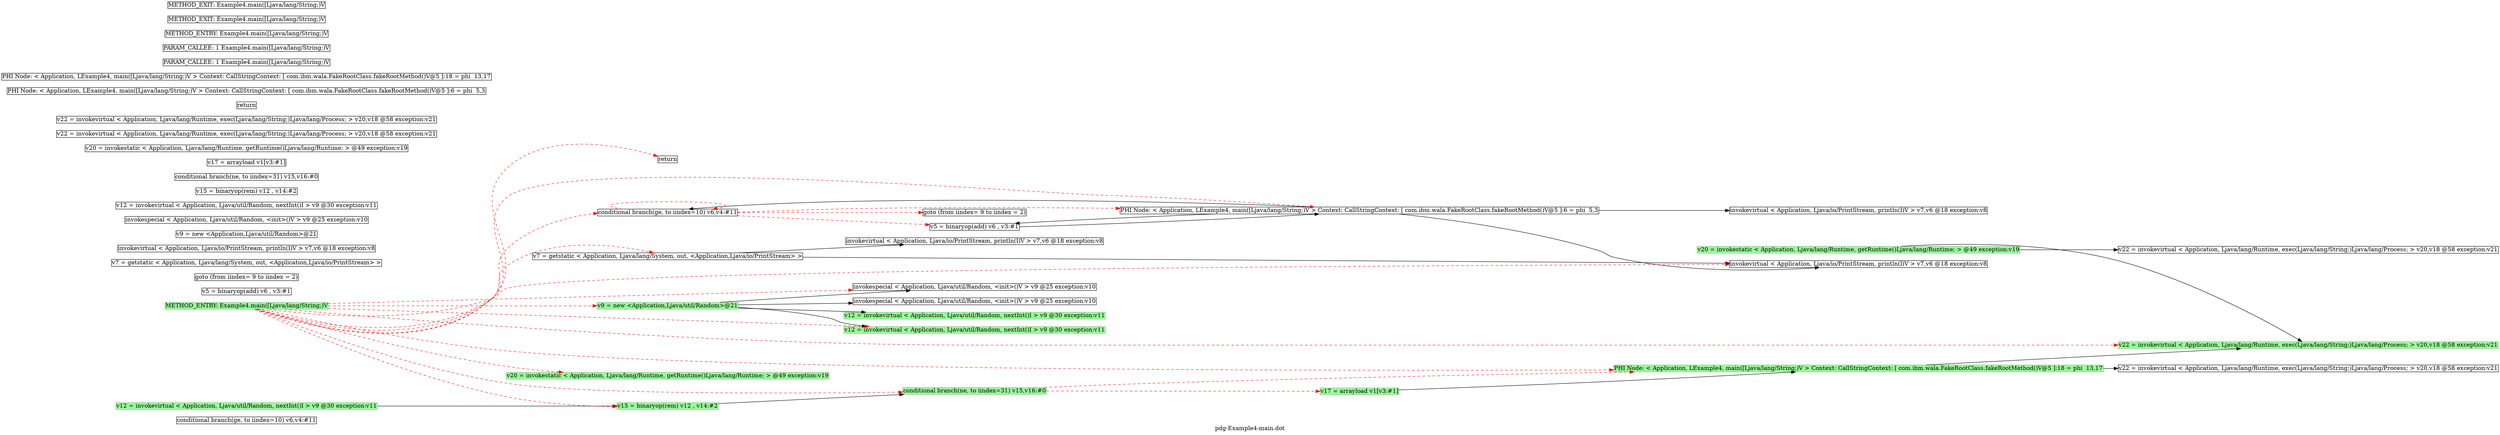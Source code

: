 digraph G {
	rankdir=LR
	graph[label="pdg-Example4-main.dot"];
	node[style=filled,fillcolor ="white",shape=box,margin=0.02,width=0,height=0];
	"conditional branch(ge, to iindex=10) v6,v4:#11"	N0[label=<conditional branch(ge, to iindex=10) v6,v4:#11>fillcolor=white,color=black];
	"v5 = binaryop(add) v6 , v3:#1"	N1[label=<v5 = binaryop(add) v6 , v3:#1>fillcolor=white,color=black];
	"goto (from iindex= 9 to iindex = 2)"	N2[label=<goto (from iindex= 9 to iindex = 2)>fillcolor=white,color=black];
	"v7 = getstatic < Application, Ljava/lang/System, out, <Application,Ljava/io/PrintStream> >"	N3[label=<v7 = getstatic < Application, Ljava/lang/System, out, <Application,Ljava/io/PrintStream> >>fillcolor=white,color=black];
	"invokevirtual < Application, Ljava/io/PrintStream, println(I)V > v7,v6 @18 exception:v8"	N4[label=<invokevirtual < Application, Ljava/io/PrintStream, println(I)V > v7,v6 @18 exception:v8>fillcolor=white,color=black];
	"invokevirtual < Application, Ljava/io/PrintStream, println(I)V > v7,v6 @18 exception:v8"	N5[label=<invokevirtual < Application, Ljava/io/PrintStream, println(I)V > v7,v6 @18 exception:v8>fillcolor=white,color=black];
	"invokevirtual < Application, Ljava/io/PrintStream, println(I)V > v7,v6 @18 exception:v8"	N6[label=<invokevirtual < Application, Ljava/io/PrintStream, println(I)V > v7,v6 @18 exception:v8>fillcolor=white,color=black];
	"v9 = new <Application,Ljava/util/Random>@21"	N7[label=<v9 = new <Application,Ljava/util/Random>@21>fillcolor=palegreen,color=darkseagreen];
	"invokespecial < Application, Ljava/util/Random, <init>()V > v9 @25 exception:v10"	N8[label=<invokespecial < Application, Ljava/util/Random, <init>()V > v9 @25 exception:v10>fillcolor=white,color=black];
	"invokespecial < Application, Ljava/util/Random, <init>()V > v9 @25 exception:v10"	N9[label=<invokespecial < Application, Ljava/util/Random, <init>()V > v9 @25 exception:v10>fillcolor=white,color=black];
	"v12 = invokevirtual < Application, Ljava/util/Random, nextInt()I > v9 @30 exception:v11"	N10[label=<v12 = invokevirtual < Application, Ljava/util/Random, nextInt()I > v9 @30 exception:v11>fillcolor=palegreen,color=darkseagreen];
	"v12 = invokevirtual < Application, Ljava/util/Random, nextInt()I > v9 @30 exception:v11"	N11[label=<v12 = invokevirtual < Application, Ljava/util/Random, nextInt()I > v9 @30 exception:v11>fillcolor=palegreen,color=darkseagreen];
	"v12 = invokevirtual < Application, Ljava/util/Random, nextInt()I > v9 @30 exception:v11"	N12[label=<v12 = invokevirtual < Application, Ljava/util/Random, nextInt()I > v9 @30 exception:v11>fillcolor=palegreen,color=darkseagreen];
	"v15 = binaryop(rem) v12 , v14:#2"	N13[label=<v15 = binaryop(rem) v12 , v14:#2>fillcolor=palegreen,color=darkseagreen];
	"conditional branch(ne, to iindex=31) v15,v16:#0"	N14[label=<conditional branch(ne, to iindex=31) v15,v16:#0>fillcolor=palegreen,color=darkseagreen];
	"v17 = arrayload v1[v3:#1]"	N15[label=<v17 = arrayload v1[v3:#1]>fillcolor=palegreen,color=darkseagreen];
	"v20 = invokestatic < Application, Ljava/lang/Runtime, getRuntime()Ljava/lang/Runtime; > @49 exception:v19"	N16[label=<v20 = invokestatic < Application, Ljava/lang/Runtime, getRuntime()Ljava/lang/Runtime; > @49 exception:v19>fillcolor=palegreen,color=darkseagreen];
	"v20 = invokestatic < Application, Ljava/lang/Runtime, getRuntime()Ljava/lang/Runtime; > @49 exception:v19"	N17[label=<v20 = invokestatic < Application, Ljava/lang/Runtime, getRuntime()Ljava/lang/Runtime; > @49 exception:v19>fillcolor=palegreen,color=darkseagreen];
	"v22 = invokevirtual < Application, Ljava/lang/Runtime, exec(Ljava/lang/String;)Ljava/lang/Process; > v20,v18 @58 exception:v21"	N18[label=<v22 = invokevirtual < Application, Ljava/lang/Runtime, exec(Ljava/lang/String;)Ljava/lang/Process; > v20,v18 @58 exception:v21>fillcolor=palegreen,color=darkseagreen];
	"v22 = invokevirtual < Application, Ljava/lang/Runtime, exec(Ljava/lang/String;)Ljava/lang/Process; > v20,v18 @58 exception:v21"	N19[label=<v22 = invokevirtual < Application, Ljava/lang/Runtime, exec(Ljava/lang/String;)Ljava/lang/Process; > v20,v18 @58 exception:v21>fillcolor=white,color=black];
	"v22 = invokevirtual < Application, Ljava/lang/Runtime, exec(Ljava/lang/String;)Ljava/lang/Process; > v20,v18 @58 exception:v21"	N20[label=<v22 = invokevirtual < Application, Ljava/lang/Runtime, exec(Ljava/lang/String;)Ljava/lang/Process; > v20,v18 @58 exception:v21>fillcolor=white,color=black];
	"v22 = invokevirtual < Application, Ljava/lang/Runtime, exec(Ljava/lang/String;)Ljava/lang/Process; > v20,v18 @58 exception:v21"	N21[label=<v22 = invokevirtual < Application, Ljava/lang/Runtime, exec(Ljava/lang/String;)Ljava/lang/Process; > v20,v18 @58 exception:v21>fillcolor=white,color=black];
	"return"	N22[label=<return>fillcolor=white,color=black];
	"PHI Node: < Application, LExample4, main([Ljava/lang/String;)V > Context: CallStringContext: [ com.ibm.wala.FakeRootClass.fakeRootMethod()V@5 ]:6 = phi  5,3"	N23[label=<PHI Node: < Application, LExample4, main([Ljava/lang/String;)V > Context: CallStringContext: [ com.ibm.wala.FakeRootClass.fakeRootMethod()V@5 ]:6 = phi  5,3>fillcolor=white,color=black];
	"PHI Node: < Application, LExample4, main([Ljava/lang/String;)V > Context: CallStringContext: [ com.ibm.wala.FakeRootClass.fakeRootMethod()V@5 ]:18 = phi  13,17"	N24[label=<PHI Node: < Application, LExample4, main([Ljava/lang/String;)V > Context: CallStringContext: [ com.ibm.wala.FakeRootClass.fakeRootMethod()V@5 ]:18 = phi  13,17>fillcolor=palegreen,color=darkseagreen];
	"PARAM_CALLEE: 1 Example4.main([Ljava/lang/String;)V"	N25[label=<PARAM_CALLEE: 1 Example4.main([Ljava/lang/String;)V>fillcolor=white,color=black];
	"METHOD_ENTRY: Example4.main([Ljava/lang/String;)V"	N26[label=<METHOD_ENTRY: Example4.main([Ljava/lang/String;)V>fillcolor=palegreen,color=darkseagreen];
	"METHOD_EXIT: Example4.main([Ljava/lang/String;)V"	N27[label=<METHOD_EXIT: Example4.main([Ljava/lang/String;)V>fillcolor=white,color=black];
	N0 -> N0[color="0.002 0.999 0.999",style=dashed];
	N0 -> N1[color="0.002 0.999 0.999",style=dashed];
	N0 -> N2[color="0.002 0.999 0.999",style=dashed];
	N0 -> N23[color="0.002 0.999 0.999",style=dashed];
	N1 -> N23[color="black",style=solid];
	N3 -> N4[color="black",style=solid];
	N3 -> N5[color="black",style=solid];
	N7 -> N8[color="black",style=solid];
	N7 -> N9[color="black",style=solid];
	N7 -> N10[color="black",style=solid];
	N7 -> N11[color="black",style=solid];
	N12 -> N13[color="black",style=solid];
	N13 -> N14[color="black",style=solid];
	N14 -> N15[color="0.002 0.999 0.999",style=dashed];
	N14 -> N24[color="0.002 0.999 0.999",style=dashed];
	N15 -> N24[color="black",style=solid];
	N17 -> N18[color="black",style=solid];
	N17 -> N19[color="black",style=solid];
	N23 -> N0[color="black",style=solid];
	N23 -> N1[color="black",style=solid];
	N23 -> N4[color="black",style=solid];
	N23 -> N6[color="black",style=solid];
	N24 -> N18[color="black",style=solid];
	N24 -> N20[color="black",style=solid];
	N26 -> N0[color="0.002 0.999 0.999",style=dashed];
	N26 -> N3[color="0.002 0.999 0.999",style=dashed];
	N26 -> N4[color="0.002 0.999 0.999",style=dashed];
	N26 -> N7[color="0.002 0.999 0.999",style=dashed];
	N26 -> N8[color="0.002 0.999 0.999",style=dashed];
	N26 -> N10[color="0.002 0.999 0.999",style=dashed];
	N26 -> N13[color="0.002 0.999 0.999",style=dashed];
	N26 -> N14[color="0.002 0.999 0.999",style=dashed];
	N26 -> N16[color="0.002 0.999 0.999",style=dashed];
	N26 -> N18[color="0.002 0.999 0.999",style=dashed];
	N26 -> N22[color="0.002 0.999 0.999",style=dashed];
	N26 -> N23[color="0.002 0.999 0.999",style=dashed];
	N26 -> N24[color="0.002 0.999 0.999",style=dashed];
}
